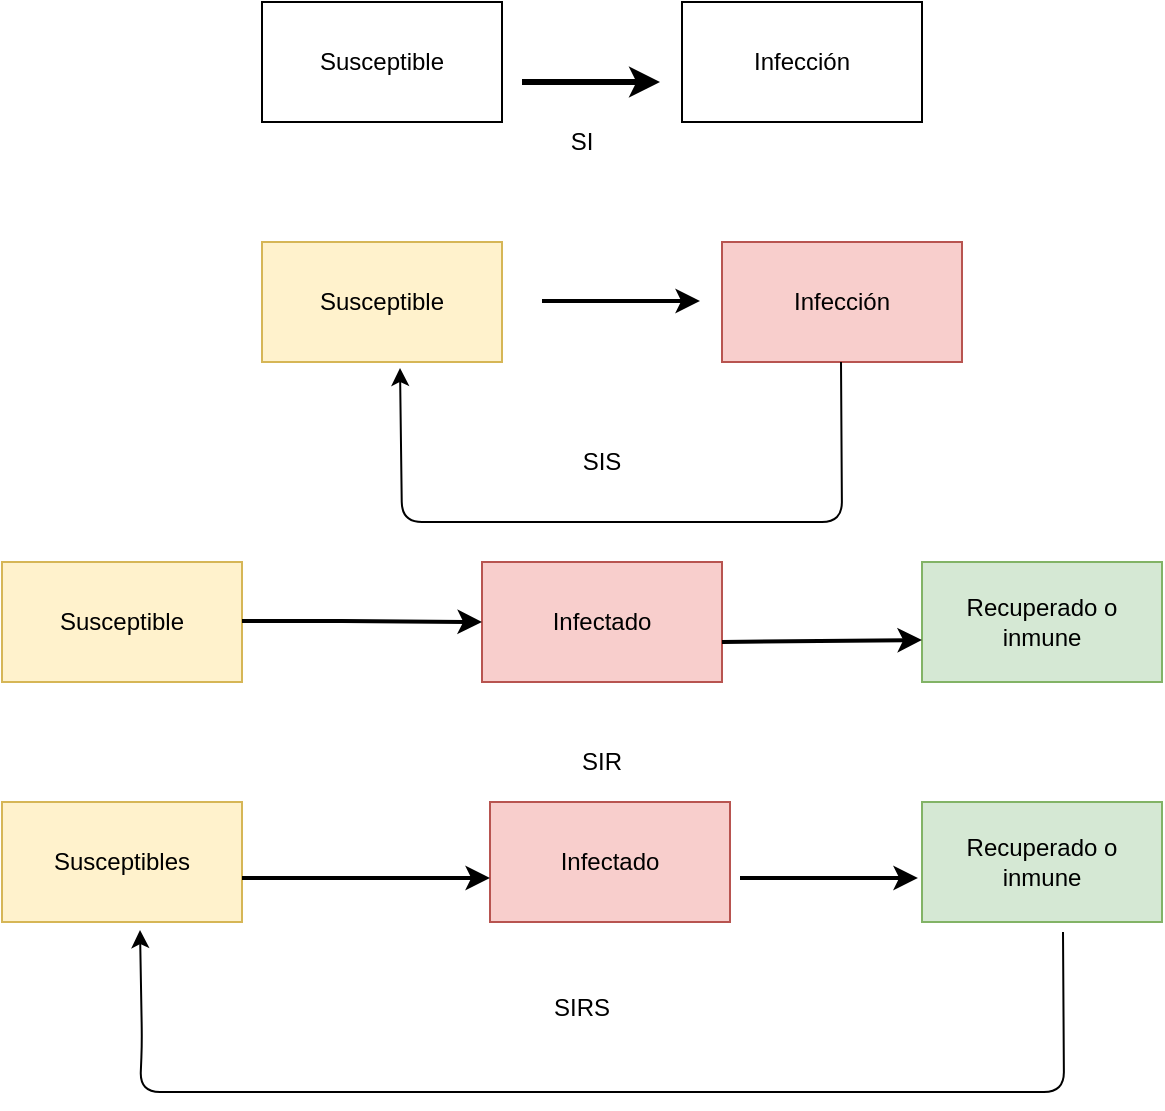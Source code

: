<mxfile version="14.6.11" type="github">
  <diagram id="DA_NBnS7M06SAfDr4xLh" name="Page-1">
    <mxGraphModel dx="804" dy="465" grid="1" gridSize="10" guides="1" tooltips="1" connect="1" arrows="1" fold="1" page="1" pageScale="1" pageWidth="827" pageHeight="1169" math="0" shadow="0">
      <root>
        <mxCell id="0" />
        <mxCell id="1" parent="0" />
        <mxCell id="nswOoWmhiUc7NQjcE58l-1" value="Susceptible" style="rounded=0;whiteSpace=wrap;html=1;" parent="1" vertex="1">
          <mxGeometry x="300" y="40" width="120" height="60" as="geometry" />
        </mxCell>
        <mxCell id="nswOoWmhiUc7NQjcE58l-2" value="Infección" style="rounded=0;whiteSpace=wrap;html=1;" parent="1" vertex="1">
          <mxGeometry x="510" y="40" width="120" height="60" as="geometry" />
        </mxCell>
        <mxCell id="nswOoWmhiUc7NQjcE58l-5" value="" style="endArrow=classic;html=1;strokeWidth=3;" parent="1" edge="1">
          <mxGeometry width="50" height="50" relative="1" as="geometry">
            <mxPoint x="430" y="80" as="sourcePoint" />
            <mxPoint x="499" y="80" as="targetPoint" />
          </mxGeometry>
        </mxCell>
        <mxCell id="nswOoWmhiUc7NQjcE58l-7" value="Susceptible" style="rounded=0;whiteSpace=wrap;html=1;fillColor=#fff2cc;strokeColor=#d6b656;" parent="1" vertex="1">
          <mxGeometry x="300" y="160" width="120" height="60" as="geometry" />
        </mxCell>
        <mxCell id="nswOoWmhiUc7NQjcE58l-8" value="Infección" style="rounded=0;whiteSpace=wrap;html=1;fillColor=#f8cecc;strokeColor=#b85450;" parent="1" vertex="1">
          <mxGeometry x="530" y="160" width="120" height="60" as="geometry" />
        </mxCell>
        <mxCell id="nswOoWmhiUc7NQjcE58l-9" value="" style="endArrow=classic;html=1;strokeWidth=2;" parent="1" edge="1">
          <mxGeometry width="50" height="50" relative="1" as="geometry">
            <mxPoint x="440" y="189.5" as="sourcePoint" />
            <mxPoint x="519" y="189.5" as="targetPoint" />
          </mxGeometry>
        </mxCell>
        <mxCell id="nswOoWmhiUc7NQjcE58l-10" value="" style="endArrow=classic;html=1;entryX=0.575;entryY=1.05;entryDx=0;entryDy=0;entryPerimeter=0;" parent="1" target="nswOoWmhiUc7NQjcE58l-7" edge="1">
          <mxGeometry width="50" height="50" relative="1" as="geometry">
            <mxPoint x="589.5" y="220" as="sourcePoint" />
            <mxPoint x="360" y="300" as="targetPoint" />
            <Array as="points">
              <mxPoint x="590" y="300" />
              <mxPoint x="370" y="300" />
            </Array>
          </mxGeometry>
        </mxCell>
        <mxCell id="nswOoWmhiUc7NQjcE58l-12" value="SIS" style="text;html=1;strokeColor=none;fillColor=none;align=center;verticalAlign=middle;whiteSpace=wrap;rounded=0;" parent="1" vertex="1">
          <mxGeometry x="450" y="260" width="40" height="20" as="geometry" />
        </mxCell>
        <mxCell id="nswOoWmhiUc7NQjcE58l-14" value="SI" style="text;html=1;strokeColor=none;fillColor=none;align=center;verticalAlign=middle;whiteSpace=wrap;rounded=0;" parent="1" vertex="1">
          <mxGeometry x="440" y="100" width="40" height="20" as="geometry" />
        </mxCell>
        <mxCell id="TfQ_goBXf6NmOeumgvEF-1" value="Susceptible" style="rounded=0;whiteSpace=wrap;html=1;fillColor=#fff2cc;strokeColor=#d6b656;" vertex="1" parent="1">
          <mxGeometry x="170" y="320" width="120" height="60" as="geometry" />
        </mxCell>
        <mxCell id="TfQ_goBXf6NmOeumgvEF-2" value="Infectado" style="rounded=0;whiteSpace=wrap;html=1;fillColor=#f8cecc;strokeColor=#b85450;" vertex="1" parent="1">
          <mxGeometry x="410" y="320" width="120" height="60" as="geometry" />
        </mxCell>
        <mxCell id="TfQ_goBXf6NmOeumgvEF-3" value="Recuperado o inmune" style="rounded=0;whiteSpace=wrap;html=1;fillColor=#d5e8d4;strokeColor=#82b366;" vertex="1" parent="1">
          <mxGeometry x="630" y="320" width="120" height="60" as="geometry" />
        </mxCell>
        <mxCell id="TfQ_goBXf6NmOeumgvEF-4" value="" style="endArrow=classic;html=1;strokeWidth=2;entryX=0;entryY=0.5;entryDx=0;entryDy=0;" edge="1" parent="1" target="TfQ_goBXf6NmOeumgvEF-2">
          <mxGeometry width="50" height="50" relative="1" as="geometry">
            <mxPoint x="290" y="349.5" as="sourcePoint" />
            <mxPoint x="360" y="349.5" as="targetPoint" />
            <Array as="points">
              <mxPoint x="330" y="349.5" />
            </Array>
          </mxGeometry>
        </mxCell>
        <mxCell id="TfQ_goBXf6NmOeumgvEF-7" value="" style="endArrow=classic;html=1;strokeWidth=2;entryX=0;entryY=0.65;entryDx=0;entryDy=0;entryPerimeter=0;" edge="1" parent="1" target="TfQ_goBXf6NmOeumgvEF-3">
          <mxGeometry width="50" height="50" relative="1" as="geometry">
            <mxPoint x="530" y="360" as="sourcePoint" />
            <mxPoint x="620" y="357" as="targetPoint" />
          </mxGeometry>
        </mxCell>
        <mxCell id="TfQ_goBXf6NmOeumgvEF-8" value="SIR" style="text;html=1;strokeColor=none;fillColor=none;align=center;verticalAlign=middle;whiteSpace=wrap;rounded=0;" vertex="1" parent="1">
          <mxGeometry x="450" y="410" width="40" height="20" as="geometry" />
        </mxCell>
        <mxCell id="TfQ_goBXf6NmOeumgvEF-9" value="Susceptibles" style="rounded=0;whiteSpace=wrap;html=1;fillColor=#fff2cc;strokeColor=#d6b656;" vertex="1" parent="1">
          <mxGeometry x="170" y="440" width="120" height="60" as="geometry" />
        </mxCell>
        <mxCell id="TfQ_goBXf6NmOeumgvEF-10" value="Infectado" style="rounded=0;whiteSpace=wrap;html=1;fillColor=#f8cecc;strokeColor=#b85450;" vertex="1" parent="1">
          <mxGeometry x="414" y="440" width="120" height="60" as="geometry" />
        </mxCell>
        <mxCell id="TfQ_goBXf6NmOeumgvEF-11" value="Recuperado o inmune" style="rounded=0;whiteSpace=wrap;html=1;fillColor=#d5e8d4;strokeColor=#82b366;" vertex="1" parent="1">
          <mxGeometry x="630" y="440" width="120" height="60" as="geometry" />
        </mxCell>
        <mxCell id="TfQ_goBXf6NmOeumgvEF-13" value="" style="endArrow=classic;html=1;strokeWidth=2;entryX=0;entryY=0.5;entryDx=0;entryDy=0;exitX=1;exitY=0.5;exitDx=0;exitDy=0;" edge="1" parent="1">
          <mxGeometry width="50" height="50" relative="1" as="geometry">
            <mxPoint x="290" y="478" as="sourcePoint" />
            <mxPoint x="414" y="478" as="targetPoint" />
            <Array as="points">
              <mxPoint x="360" y="478" />
              <mxPoint x="350" y="478" />
            </Array>
          </mxGeometry>
        </mxCell>
        <mxCell id="TfQ_goBXf6NmOeumgvEF-14" value="" style="endArrow=classic;html=1;strokeWidth=2;entryX=-0.017;entryY=0.633;entryDx=0;entryDy=0;entryPerimeter=0;" edge="1" parent="1" target="TfQ_goBXf6NmOeumgvEF-11">
          <mxGeometry width="50" height="50" relative="1" as="geometry">
            <mxPoint x="539" y="478" as="sourcePoint" />
            <mxPoint x="609" y="478" as="targetPoint" />
            <Array as="points">
              <mxPoint x="579" y="478" />
              <mxPoint x="569" y="478" />
            </Array>
          </mxGeometry>
        </mxCell>
        <mxCell id="TfQ_goBXf6NmOeumgvEF-18" value="" style="endArrow=classic;html=1;entryX=0.575;entryY=1.067;entryDx=0;entryDy=0;entryPerimeter=0;" edge="1" parent="1" target="TfQ_goBXf6NmOeumgvEF-9">
          <mxGeometry width="50" height="50" relative="1" as="geometry">
            <mxPoint x="700.5" y="505" as="sourcePoint" />
            <mxPoint x="480" y="508" as="targetPoint" />
            <Array as="points">
              <mxPoint x="701" y="585" />
              <mxPoint x="590" y="585" />
              <mxPoint x="239" y="585" />
              <mxPoint x="240" y="560" />
            </Array>
          </mxGeometry>
        </mxCell>
        <mxCell id="TfQ_goBXf6NmOeumgvEF-19" value="SIRS" style="text;html=1;strokeColor=none;fillColor=none;align=center;verticalAlign=middle;whiteSpace=wrap;rounded=0;" vertex="1" parent="1">
          <mxGeometry x="435" y="533" width="50" height="20" as="geometry" />
        </mxCell>
      </root>
    </mxGraphModel>
  </diagram>
</mxfile>
